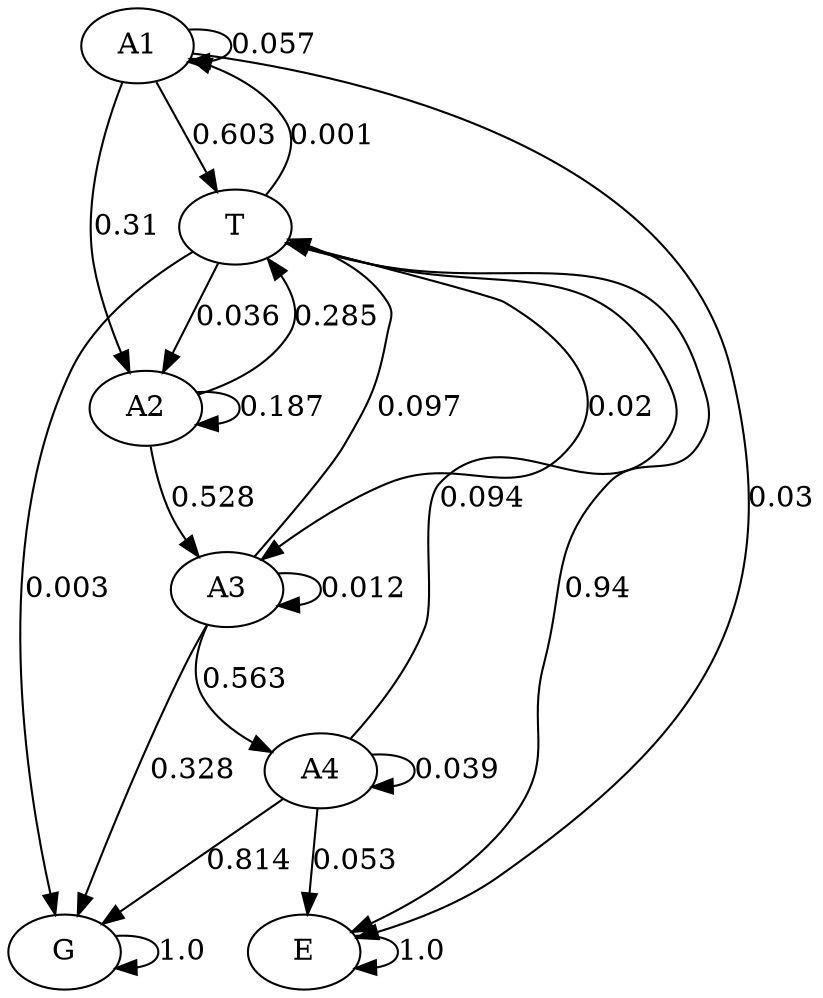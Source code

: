 digraph  {
A1;
T;
A2;
A3;
A4;
G;
E;
A1 -> A1  [key=0, label="0.057", weight="0.057"];
A1 -> A2  [key=0, label="0.31", weight="0.31"];
A1 -> T  [key=0, label="0.603", weight="0.603"];
A1 -> E  [key=0, label="0.03", weight="0.03"];
T -> A1  [key=0, label="0.001", weight="0.001"];
T -> A2  [key=0, label="0.036", weight="0.036"];
T -> A3  [key=0, label="0.02", weight="0.02"];
T -> G  [key=0, label="0.003", weight="0.003"];
T -> E  [key=0, label="0.94", weight="0.94"];
A2 -> A2  [key=0, label="0.187", weight="0.187"];
A2 -> A3  [key=0, label="0.528", weight="0.528"];
A2 -> T  [key=0, label="0.285", weight="0.285"];
A3 -> A3  [key=0, label="0.012", weight="0.012"];
A3 -> A4  [key=0, label="0.563", weight="0.563"];
A3 -> T  [key=0, label="0.097", weight="0.097"];
A3 -> G  [key=0, label="0.328", weight="0.328"];
A4 -> A4  [key=0, label="0.039", weight="0.039"];
A4 -> T  [key=0, label="0.094", weight="0.094"];
A4 -> G  [key=0, label="0.814", weight="0.814"];
A4 -> E  [key=0, label="0.053", weight="0.053"];
G -> G  [key=0, label="1.0", weight="1.0"];
E -> E  [key=0, label="1.0", weight="1.0"];
}
